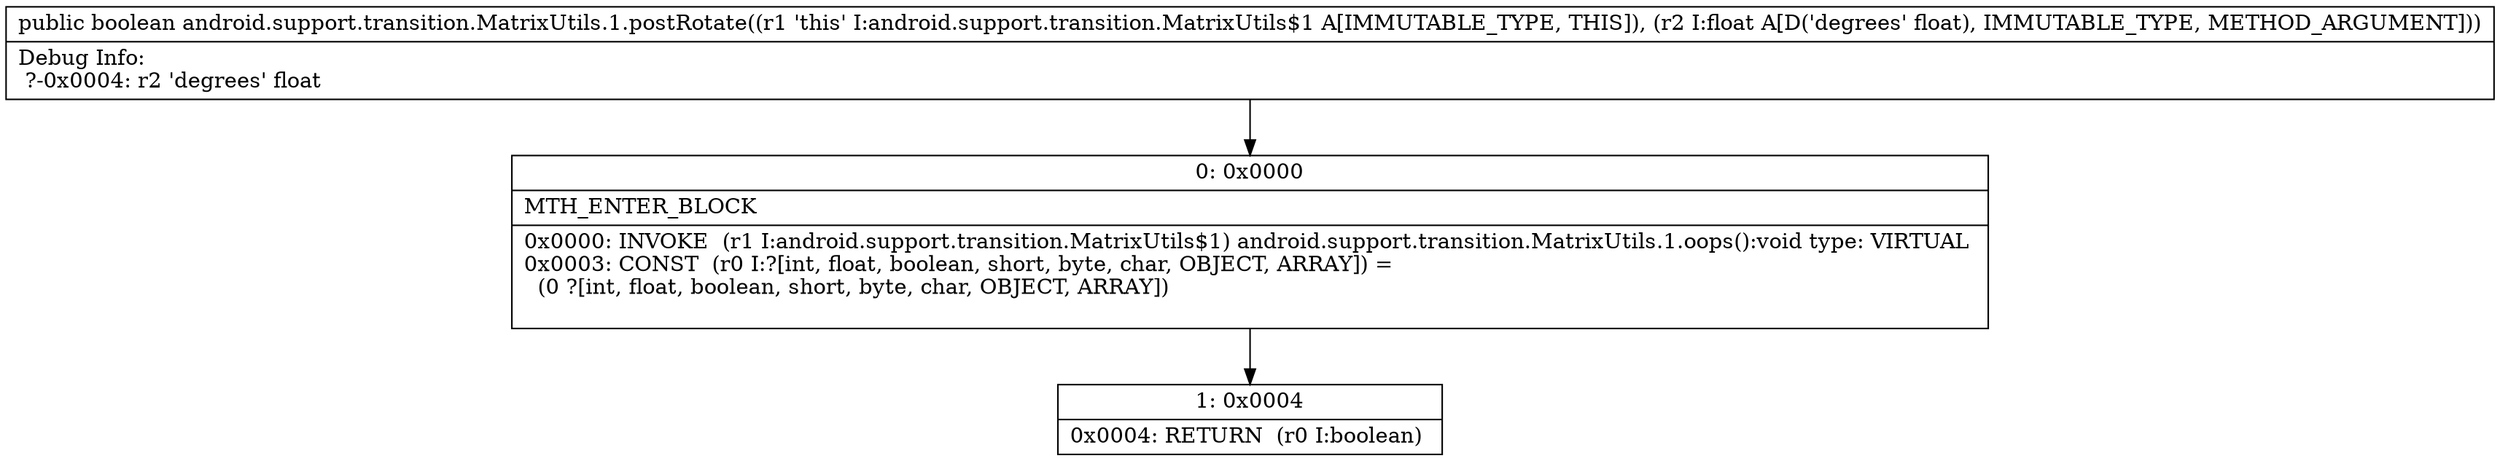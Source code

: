 digraph "CFG forandroid.support.transition.MatrixUtils.1.postRotate(F)Z" {
Node_0 [shape=record,label="{0\:\ 0x0000|MTH_ENTER_BLOCK\l|0x0000: INVOKE  (r1 I:android.support.transition.MatrixUtils$1) android.support.transition.MatrixUtils.1.oops():void type: VIRTUAL \l0x0003: CONST  (r0 I:?[int, float, boolean, short, byte, char, OBJECT, ARRAY]) = \l  (0 ?[int, float, boolean, short, byte, char, OBJECT, ARRAY])\l \l}"];
Node_1 [shape=record,label="{1\:\ 0x0004|0x0004: RETURN  (r0 I:boolean) \l}"];
MethodNode[shape=record,label="{public boolean android.support.transition.MatrixUtils.1.postRotate((r1 'this' I:android.support.transition.MatrixUtils$1 A[IMMUTABLE_TYPE, THIS]), (r2 I:float A[D('degrees' float), IMMUTABLE_TYPE, METHOD_ARGUMENT]))  | Debug Info:\l  ?\-0x0004: r2 'degrees' float\l}"];
MethodNode -> Node_0;
Node_0 -> Node_1;
}

